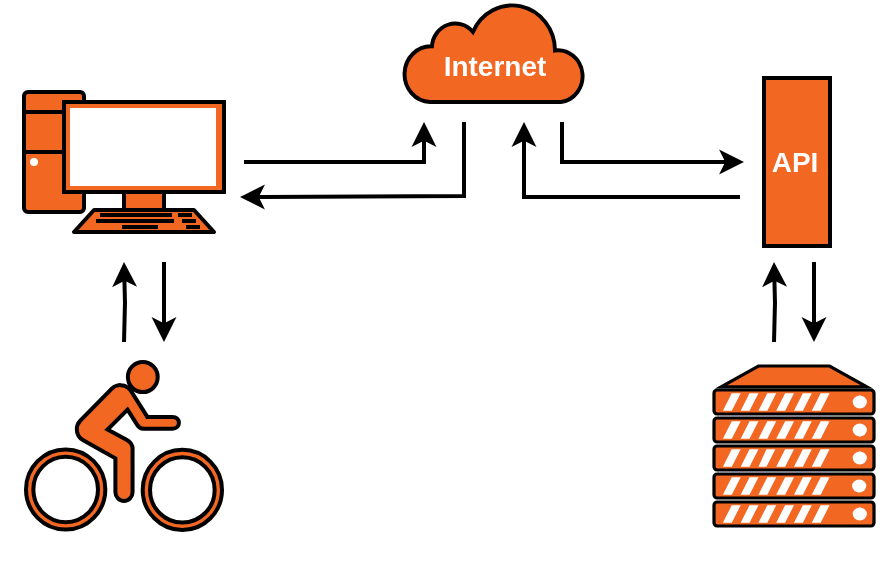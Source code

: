 <mxfile compressed="false" version="13.9.9" type="device">
  <diagram id="dcpkzueD6plIOBDOrCfn" name="Page-1">
    <mxGraphModel dx="1024" dy="592" grid="0" gridSize="10" guides="1" tooltips="1" connect="1" arrows="1" fold="1" page="0" pageScale="1" pageWidth="827" pageHeight="1169" math="0" shadow="0">
      <root>
        <mxCell id="0" />
        <mxCell id="1" parent="0" />
        <mxCell id="bsPAmrmh3nxi0miXLobk-1" value="" style="verticalAlign=top;verticalLabelPosition=bottom;labelPosition=center;align=center;html=1;outlineConnect=0;strokeWidth=2;shape=mxgraph.networks.server;fillColor=#F26722;fontColor=#FFFFFF;" parent="1" vertex="1">
          <mxGeometry x="545" y="372" width="80" height="80" as="geometry" />
        </mxCell>
        <mxCell id="bsPAmrmh3nxi0miXLobk-19" style="edgeStyle=orthogonalEdgeStyle;rounded=0;orthogonalLoop=1;jettySize=auto;html=1;startArrow=none;startFill=0;endArrow=classic;endFill=1;strokeWidth=2;fontColor=#FFFFFF;" parent="1" edge="1">
          <mxGeometry relative="1" as="geometry">
            <mxPoint x="310" y="270" as="sourcePoint" />
            <mxPoint x="400" y="250" as="targetPoint" />
            <Array as="points">
              <mxPoint x="400" y="270" />
              <mxPoint x="400" y="250" />
            </Array>
          </mxGeometry>
        </mxCell>
        <mxCell id="bsPAmrmh3nxi0miXLobk-2" value="" style="verticalAlign=top;verticalLabelPosition=bottom;labelPosition=center;align=center;html=1;outlineConnect=0;strokeWidth=2;shape=mxgraph.networks.pc;fillColor=#F26722;fontColor=#FFFFFF;labelBackgroundColor=none;" parent="1" vertex="1">
          <mxGeometry x="200" y="235" width="100" height="70" as="geometry" />
        </mxCell>
        <mxCell id="bsPAmrmh3nxi0miXLobk-20" style="edgeStyle=orthogonalEdgeStyle;orthogonalLoop=1;jettySize=auto;html=1;startArrow=none;startFill=0;endArrow=classic;endFill=1;rounded=0;strokeWidth=2;fontColor=#FFFFFF;" parent="1" edge="1">
          <mxGeometry relative="1" as="geometry">
            <mxPoint x="469" y="250" as="sourcePoint" />
            <mxPoint x="560" y="270" as="targetPoint" />
            <Array as="points">
              <mxPoint x="469" y="270" />
            </Array>
          </mxGeometry>
        </mxCell>
        <mxCell id="bsPAmrmh3nxi0miXLobk-3" value="&lt;font style=&quot;font-size: 14px&quot;&gt;&lt;b&gt;&lt;br&gt;Internet&lt;/b&gt;&lt;/font&gt;" style="html=1;outlineConnect=0;strokeWidth=2;shape=mxgraph.networks.cloud;fillColor=#F26722;verticalAlign=top;fontColor=#FFFFFF;" parent="1" vertex="1">
          <mxGeometry x="390" y="190" width="90" height="50" as="geometry" />
        </mxCell>
        <mxCell id="bsPAmrmh3nxi0miXLobk-12" style="edgeStyle=orthogonalEdgeStyle;rounded=0;orthogonalLoop=1;jettySize=auto;html=1;fillColor=#eeeeee;strokeWidth=2;fontColor=#FFFFFF;" parent="1" edge="1">
          <mxGeometry relative="1" as="geometry">
            <mxPoint x="250" y="360" as="sourcePoint" />
            <mxPoint x="250" y="320" as="targetPoint" />
          </mxGeometry>
        </mxCell>
        <mxCell id="bsPAmrmh3nxi0miXLobk-9" value="" style="shape=mxgraph.signs.sports.cycling;html=1;pointerEvents=1;verticalLabelPosition=bottom;verticalAlign=top;align=center;strokeWidth=2;fillColor=#F26722;fontColor=#FFFFFF;" parent="1" vertex="1">
          <mxGeometry x="201" y="370" width="98" height="84" as="geometry" />
        </mxCell>
        <mxCell id="bsPAmrmh3nxi0miXLobk-13" style="edgeStyle=orthogonalEdgeStyle;rounded=0;orthogonalLoop=1;jettySize=auto;html=1;fillColor=#eeeeee;startArrow=classic;startFill=1;endArrow=none;endFill=0;strokeWidth=2;fontColor=#FFFFFF;" parent="1" edge="1">
          <mxGeometry relative="1" as="geometry">
            <mxPoint x="270" y="360" as="sourcePoint" />
            <mxPoint x="270" y="320" as="targetPoint" />
            <Array as="points">
              <mxPoint x="270" y="330" />
              <mxPoint x="270" y="330" />
            </Array>
          </mxGeometry>
        </mxCell>
        <mxCell id="bsPAmrmh3nxi0miXLobk-14" value="&lt;font style=&quot;font-size: 14px&quot;&gt;&lt;b&gt;BLE / ANT+&lt;/b&gt;&lt;/font&gt;" style="text;html=1;align=center;verticalAlign=middle;resizable=0;points=[];autosize=1;fontColor=#FFFFFF;" parent="1" vertex="1">
          <mxGeometry x="277" y="329" width="86" height="18" as="geometry" />
        </mxCell>
        <mxCell id="bsPAmrmh3nxi0miXLobk-17" value="&lt;font style=&quot;font-size: 14px&quot;&gt;&lt;b&gt;Training Platform&lt;/b&gt;&lt;/font&gt;" style="text;html=1;align=center;verticalAlign=middle;resizable=0;points=[];autosize=1;fontColor=#FFFFFF;" parent="1" vertex="1">
          <mxGeometry x="188" y="456" width="125" height="18" as="geometry" />
        </mxCell>
        <mxCell id="bsPAmrmh3nxi0miXLobk-18" value="&lt;font style=&quot;font-size: 14px&quot;&gt;&lt;b&gt;Zwift Application&lt;/b&gt;&lt;/font&gt;" style="text;html=1;align=center;verticalAlign=middle;resizable=0;points=[];autosize=1;fontColor=#FFFFFF;" parent="1" vertex="1">
          <mxGeometry x="189.5" y="210" width="122" height="18" as="geometry" />
        </mxCell>
        <mxCell id="bsPAmrmh3nxi0miXLobk-21" value="" style="whiteSpace=wrap;html=1;strokeColor=#000000;strokeWidth=2;fillColor=#F26722;verticalAlign=top;fontColor=#FFFFFF;" parent="1" vertex="1">
          <mxGeometry x="570" y="228" width="33" height="84" as="geometry" />
        </mxCell>
        <mxCell id="bsPAmrmh3nxi0miXLobk-24" value="&lt;font style=&quot;font-size: 14px&quot;&gt;&lt;b&gt;API&lt;/b&gt;&lt;/font&gt;" style="text;html=1;align=center;verticalAlign=middle;resizable=0;points=[];autosize=1;fontColor=#FFFFFF;" parent="1" vertex="1">
          <mxGeometry x="568.5" y="261" width="33" height="18" as="geometry" />
        </mxCell>
        <mxCell id="bsPAmrmh3nxi0miXLobk-25" value="&lt;font style=&quot;font-size: 14px&quot;&gt;&lt;b&gt;Zwift Server&lt;/b&gt;&lt;/font&gt;" style="text;html=1;align=center;verticalAlign=middle;resizable=0;points=[];autosize=1;fontColor=#FFFFFF;" parent="1" vertex="1">
          <mxGeometry x="540" y="456" width="90" height="18" as="geometry" />
        </mxCell>
        <mxCell id="bsPAmrmh3nxi0miXLobk-26" style="edgeStyle=orthogonalEdgeStyle;orthogonalLoop=1;jettySize=auto;html=1;startArrow=classic;startFill=1;endArrow=none;endFill=0;rounded=0;strokeWidth=2;fontColor=#FFFFFF;" parent="1" edge="1">
          <mxGeometry relative="1" as="geometry">
            <mxPoint x="450" y="250" as="sourcePoint" />
            <mxPoint x="558" y="287.5" as="targetPoint" />
            <Array as="points">
              <mxPoint x="450" y="250" />
              <mxPoint x="450" y="288" />
            </Array>
          </mxGeometry>
        </mxCell>
        <mxCell id="bsPAmrmh3nxi0miXLobk-27" style="edgeStyle=orthogonalEdgeStyle;rounded=0;orthogonalLoop=1;jettySize=auto;html=1;startArrow=classic;startFill=1;endArrow=none;endFill=0;strokeWidth=2;fontColor=#FFFFFF;" parent="1" edge="1">
          <mxGeometry relative="1" as="geometry">
            <mxPoint x="308" y="287.48" as="sourcePoint" />
            <mxPoint x="420" y="250" as="targetPoint" />
            <Array as="points">
              <mxPoint x="319" y="288" />
              <mxPoint x="420" y="287" />
            </Array>
          </mxGeometry>
        </mxCell>
        <mxCell id="bsPAmrmh3nxi0miXLobk-36" value="" style="group;strokeWidth=2;fontColor=#FFFFFF;" parent="1" vertex="1" connectable="0">
          <mxGeometry x="575" y="320" width="20" height="40.0" as="geometry" />
        </mxCell>
        <mxCell id="bsPAmrmh3nxi0miXLobk-34" style="edgeStyle=orthogonalEdgeStyle;rounded=0;orthogonalLoop=1;jettySize=auto;html=1;fillColor=#eeeeee;strokeWidth=2;fontColor=#FFFFFF;" parent="bsPAmrmh3nxi0miXLobk-36" edge="1">
          <mxGeometry relative="1" as="geometry">
            <mxPoint y="40.0" as="sourcePoint" />
            <mxPoint as="targetPoint" />
          </mxGeometry>
        </mxCell>
        <mxCell id="bsPAmrmh3nxi0miXLobk-35" style="edgeStyle=orthogonalEdgeStyle;rounded=0;orthogonalLoop=1;jettySize=auto;html=1;fillColor=#eeeeee;startArrow=classic;startFill=1;endArrow=none;endFill=0;strokeWidth=2;fontColor=#FFFFFF;" parent="bsPAmrmh3nxi0miXLobk-36" edge="1">
          <mxGeometry relative="1" as="geometry">
            <mxPoint x="20" y="40.0" as="sourcePoint" />
            <mxPoint x="20" as="targetPoint" />
            <Array as="points">
              <mxPoint x="20" y="10" />
              <mxPoint x="20" y="10" />
            </Array>
          </mxGeometry>
        </mxCell>
      </root>
    </mxGraphModel>
  </diagram>
</mxfile>
